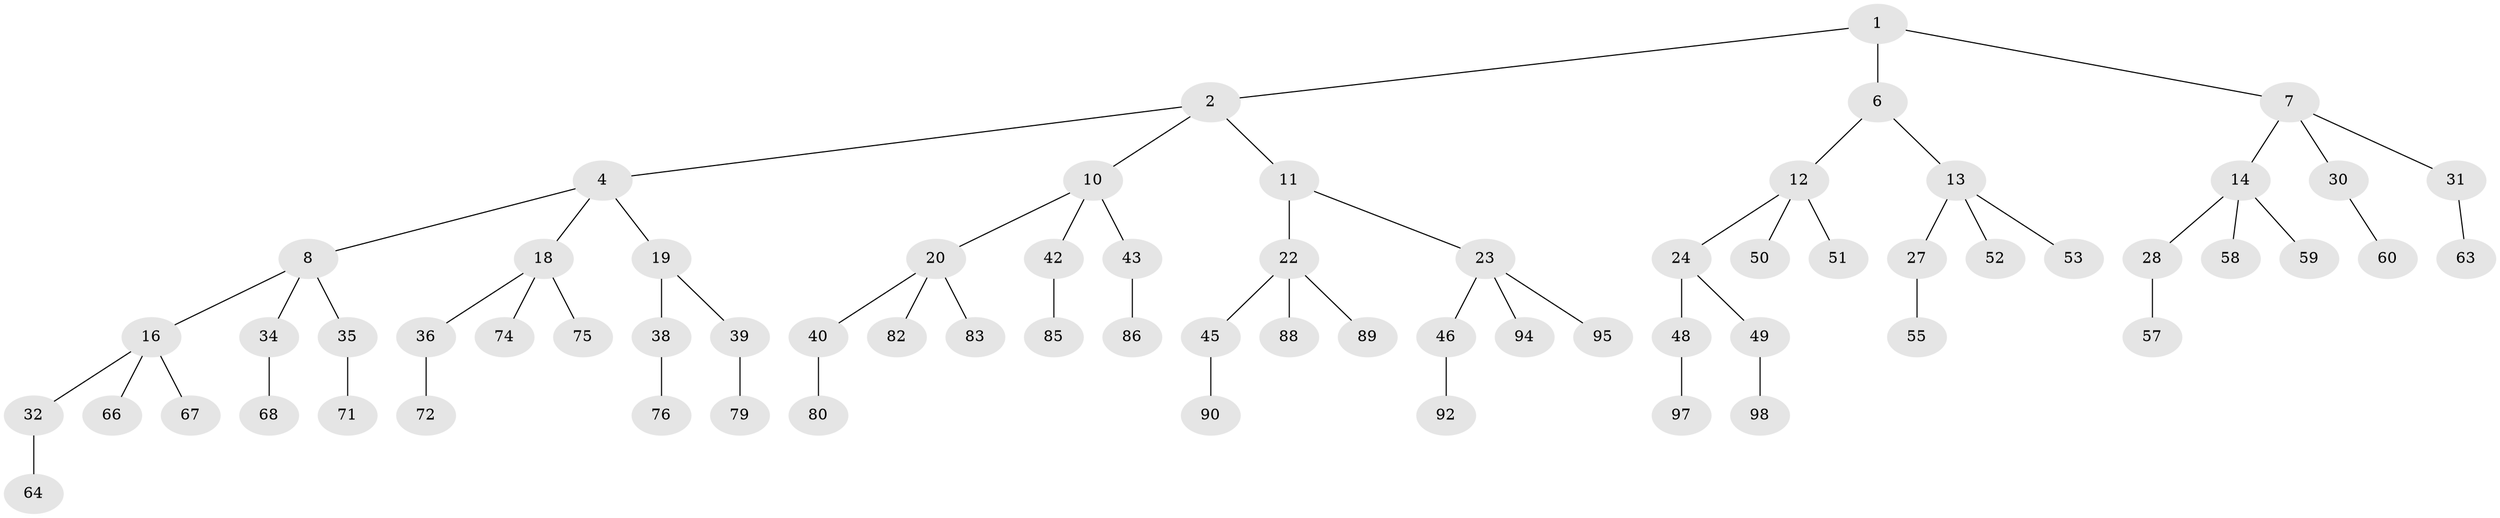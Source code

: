 // original degree distribution, {2: 0.02, 3: 0.48, 1: 0.5}
// Generated by graph-tools (version 1.1) at 2025/38/02/21/25 10:38:56]
// undirected, 68 vertices, 67 edges
graph export_dot {
graph [start="1"]
  node [color=gray90,style=filled];
  1 [super="+3"];
  2 [latent=1,super="+5"];
  4 [latent=0.5,super="+9"];
  6 [latent=0.5];
  7 [latent=0.5,super="+15"];
  8 [latent=0.333333,super="+17"];
  10 [latent=0.333333,super="+21"];
  11 [latent=0.333333];
  12 [latent=0.333333,super="+25"];
  13 [latent=0.333333,super="+26"];
  14 [latent=0.333333,super="+29"];
  16 [latent=0.25,super="+33"];
  18 [latent=0.25,super="+37"];
  19 [latent=0.25];
  20 [latent=0.25,super="+41"];
  22 [latent=0.25,super="+44"];
  23 [latent=0.25,super="+47"];
  24 [latent=0.25];
  27 [latent=0.25,super="+54"];
  28 [latent=0.25,super="+56"];
  30 [latent=0.25,super="+61"];
  31 [latent=0.25,super="+62"];
  32 [latent=0.2,super="+65"];
  34 [latent=0.2,super="+69"];
  35 [latent=0.2,super="+70"];
  36 [latent=0.2,super="+73"];
  38 [latent=0.2,super="+77"];
  39 [latent=0.2,super="+78"];
  40 [latent=0.2,super="+81"];
  42 [latent=0.2,super="+84"];
  43 [latent=0.2,super="+87"];
  45 [latent=0.2,super="+91"];
  46 [latent=0.2,super="+93"];
  48 [latent=0.2,super="+96"];
  49 [latent=0.2,super="+99"];
  50 [latent=0.2,super="+100"];
  51 [latent=0.2];
  52 [latent=0.2];
  53 [latent=0.2];
  55 [latent=0.2];
  57 [latent=0.2];
  58 [latent=0.2];
  59 [latent=0.2];
  60 [latent=0.2];
  63 [latent=0.2];
  64 [latent=0.166667];
  66 [latent=0.166667];
  67 [latent=0.166667];
  68 [latent=0.166667];
  71 [latent=0.166667];
  72 [latent=0.166667];
  74 [latent=0.166667];
  75 [latent=0.166667];
  76 [latent=0.166667];
  79 [latent=0.166667];
  80 [latent=0.166667];
  82 [latent=0.166667];
  83 [latent=0.166667];
  85 [latent=0.166667];
  86 [latent=0.166667];
  88 [latent=0.166667];
  89 [latent=0.166667];
  90 [latent=0.166667];
  92 [latent=0.166667];
  94 [latent=0.166667];
  95 [latent=0.166667];
  97 [latent=0.166667];
  98 [latent=0.166667];
  1 -- 2;
  1 -- 6;
  1 -- 7;
  2 -- 4;
  2 -- 11;
  2 -- 10;
  4 -- 8;
  4 -- 18;
  4 -- 19;
  6 -- 12;
  6 -- 13;
  7 -- 14;
  7 -- 31;
  7 -- 30;
  8 -- 16;
  8 -- 34;
  8 -- 35;
  10 -- 20;
  10 -- 43;
  10 -- 42;
  11 -- 22;
  11 -- 23;
  12 -- 24;
  12 -- 50;
  12 -- 51;
  13 -- 27;
  13 -- 53;
  13 -- 52;
  14 -- 28;
  14 -- 58;
  14 -- 59;
  16 -- 32;
  16 -- 66;
  16 -- 67;
  18 -- 36;
  18 -- 75;
  18 -- 74;
  19 -- 38;
  19 -- 39;
  20 -- 40;
  20 -- 82;
  20 -- 83;
  22 -- 45;
  22 -- 88;
  22 -- 89;
  23 -- 46;
  23 -- 95;
  23 -- 94;
  24 -- 48;
  24 -- 49;
  27 -- 55;
  28 -- 57;
  30 -- 60;
  31 -- 63;
  32 -- 64;
  34 -- 68;
  35 -- 71;
  36 -- 72;
  38 -- 76;
  39 -- 79;
  40 -- 80;
  42 -- 85;
  43 -- 86;
  45 -- 90;
  46 -- 92;
  48 -- 97;
  49 -- 98;
}
